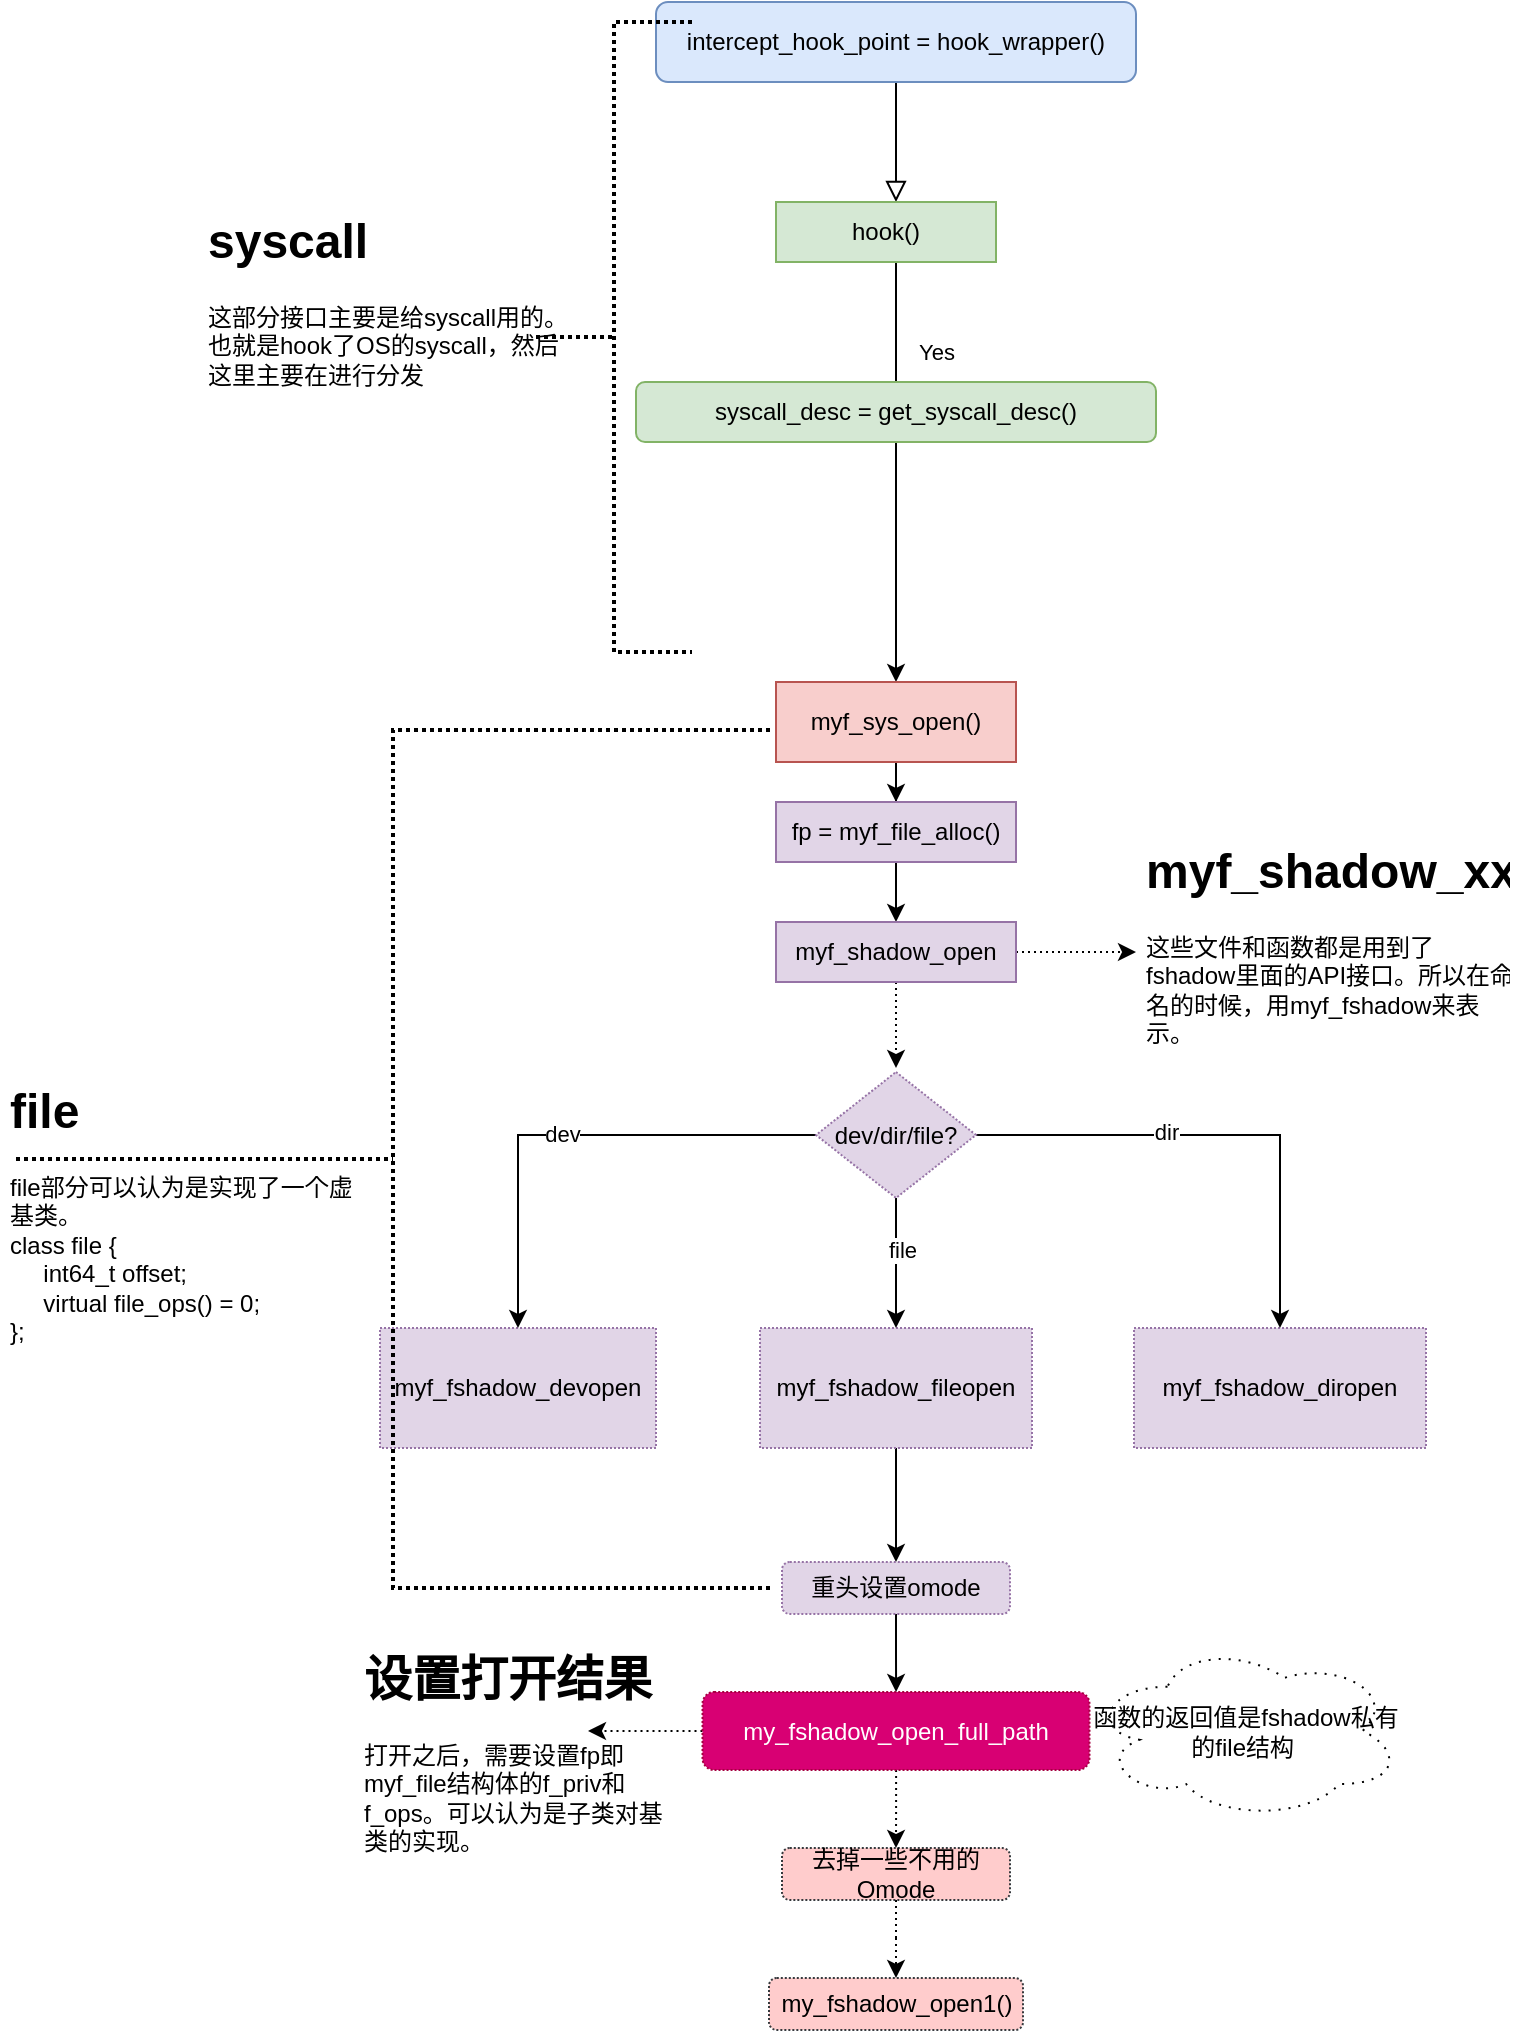 <mxfile version="15.8.7" type="github">
  <diagram id="C5RBs43oDa-KdzZeNtuy" name="Page-1">
    <mxGraphModel dx="974" dy="542" grid="1" gridSize="13" guides="1" tooltips="1" connect="1" arrows="1" fold="1" page="1" pageScale="1" pageWidth="3300" pageHeight="4681" math="0" shadow="0">
      <root>
        <mxCell id="WIyWlLk6GJQsqaUBKTNV-0" />
        <mxCell id="WIyWlLk6GJQsqaUBKTNV-1" parent="WIyWlLk6GJQsqaUBKTNV-0" />
        <mxCell id="WIyWlLk6GJQsqaUBKTNV-2" value="" style="rounded=0;html=1;jettySize=auto;orthogonalLoop=1;fontSize=11;endArrow=block;endFill=0;endSize=8;strokeWidth=1;shadow=0;labelBackgroundColor=none;edgeStyle=orthogonalEdgeStyle;" parent="WIyWlLk6GJQsqaUBKTNV-1" source="WIyWlLk6GJQsqaUBKTNV-3" edge="1">
          <mxGeometry relative="1" as="geometry">
            <mxPoint x="1467" y="152" as="targetPoint" />
          </mxGeometry>
        </mxCell>
        <mxCell id="WIyWlLk6GJQsqaUBKTNV-3" value="intercept_hook_point =&amp;nbsp;hook_wrapper()" style="rounded=1;whiteSpace=wrap;html=1;fontSize=12;glass=0;strokeWidth=1;shadow=0;fillColor=#dae8fc;strokeColor=#6c8ebf;" parent="WIyWlLk6GJQsqaUBKTNV-1" vertex="1">
          <mxGeometry x="1347" y="52" width="240" height="40" as="geometry" />
        </mxCell>
        <mxCell id="WIyWlLk6GJQsqaUBKTNV-4" value="Yes" style="rounded=0;html=1;jettySize=auto;orthogonalLoop=1;fontSize=11;endArrow=block;endFill=0;endSize=8;strokeWidth=1;shadow=0;labelBackgroundColor=none;edgeStyle=orthogonalEdgeStyle;" parent="WIyWlLk6GJQsqaUBKTNV-1" edge="1">
          <mxGeometry y="20" relative="1" as="geometry">
            <mxPoint as="offset" />
            <mxPoint x="1467" y="182" as="sourcePoint" />
            <mxPoint x="1467" y="272" as="targetPoint" />
          </mxGeometry>
        </mxCell>
        <mxCell id="S21cvZebMdiASYtHkf3q-1" style="edgeStyle=orthogonalEdgeStyle;rounded=0;orthogonalLoop=1;jettySize=auto;html=1;" edge="1" parent="WIyWlLk6GJQsqaUBKTNV-1" source="S21cvZebMdiASYtHkf3q-0">
          <mxGeometry relative="1" as="geometry">
            <mxPoint x="1467" y="392" as="targetPoint" />
          </mxGeometry>
        </mxCell>
        <mxCell id="S21cvZebMdiASYtHkf3q-0" value="syscall_desc = get_syscall_desc()" style="rounded=1;whiteSpace=wrap;html=1;fillColor=#d5e8d4;strokeColor=#82b366;" vertex="1" parent="WIyWlLk6GJQsqaUBKTNV-1">
          <mxGeometry x="1337" y="242" width="260" height="30" as="geometry" />
        </mxCell>
        <mxCell id="S21cvZebMdiASYtHkf3q-3" style="edgeStyle=orthogonalEdgeStyle;rounded=0;orthogonalLoop=1;jettySize=auto;html=1;" edge="1" parent="WIyWlLk6GJQsqaUBKTNV-1" source="S21cvZebMdiASYtHkf3q-2" target="S21cvZebMdiASYtHkf3q-4">
          <mxGeometry relative="1" as="geometry">
            <mxPoint x="1467" y="482" as="targetPoint" />
          </mxGeometry>
        </mxCell>
        <mxCell id="S21cvZebMdiASYtHkf3q-2" value="myf_sys_open()" style="rounded=0;whiteSpace=wrap;html=1;fillColor=#f8cecc;strokeColor=#b85450;" vertex="1" parent="WIyWlLk6GJQsqaUBKTNV-1">
          <mxGeometry x="1407" y="392" width="120" height="40" as="geometry" />
        </mxCell>
        <mxCell id="S21cvZebMdiASYtHkf3q-5" style="edgeStyle=orthogonalEdgeStyle;rounded=0;orthogonalLoop=1;jettySize=auto;html=1;" edge="1" parent="WIyWlLk6GJQsqaUBKTNV-1" source="S21cvZebMdiASYtHkf3q-4">
          <mxGeometry relative="1" as="geometry">
            <mxPoint x="1467" y="512" as="targetPoint" />
          </mxGeometry>
        </mxCell>
        <mxCell id="S21cvZebMdiASYtHkf3q-4" value="fp = myf_file_alloc()" style="rounded=0;whiteSpace=wrap;html=1;fillColor=#e1d5e7;strokeColor=#9673a6;" vertex="1" parent="WIyWlLk6GJQsqaUBKTNV-1">
          <mxGeometry x="1407" y="452" width="120" height="30" as="geometry" />
        </mxCell>
        <mxCell id="S21cvZebMdiASYtHkf3q-6" value="hook()" style="rounded=0;whiteSpace=wrap;html=1;fillColor=#d5e8d4;strokeColor=#82b366;" vertex="1" parent="WIyWlLk6GJQsqaUBKTNV-1">
          <mxGeometry x="1407" y="152" width="110" height="30" as="geometry" />
        </mxCell>
        <mxCell id="S21cvZebMdiASYtHkf3q-8" style="edgeStyle=orthogonalEdgeStyle;rounded=0;orthogonalLoop=1;jettySize=auto;html=1;dashed=1;dashPattern=1 2;" edge="1" parent="WIyWlLk6GJQsqaUBKTNV-1" source="S21cvZebMdiASYtHkf3q-7">
          <mxGeometry relative="1" as="geometry">
            <mxPoint x="1587" y="527" as="targetPoint" />
          </mxGeometry>
        </mxCell>
        <mxCell id="S21cvZebMdiASYtHkf3q-13" style="edgeStyle=orthogonalEdgeStyle;rounded=0;orthogonalLoop=1;jettySize=auto;html=1;dashed=1;dashPattern=1 2;" edge="1" parent="WIyWlLk6GJQsqaUBKTNV-1" source="S21cvZebMdiASYtHkf3q-7">
          <mxGeometry relative="1" as="geometry">
            <mxPoint x="1467" y="585" as="targetPoint" />
            <Array as="points">
              <mxPoint x="1467" y="585" />
              <mxPoint x="1467" y="585" />
            </Array>
          </mxGeometry>
        </mxCell>
        <mxCell id="S21cvZebMdiASYtHkf3q-7" value="myf_shadow_open" style="rounded=0;whiteSpace=wrap;html=1;fillColor=#e1d5e7;strokeColor=#9673a6;" vertex="1" parent="WIyWlLk6GJQsqaUBKTNV-1">
          <mxGeometry x="1407" y="512" width="120" height="30" as="geometry" />
        </mxCell>
        <mxCell id="S21cvZebMdiASYtHkf3q-9" value="&lt;h1&gt;myf_shadow_xx&lt;/h1&gt;&lt;div&gt;这些文件和函数都是用到了fshadow里面的API接口。所以在命名的时候，用myf_fshadow来表示。&lt;/div&gt;" style="text;html=1;strokeColor=none;fillColor=none;spacing=5;spacingTop=-20;whiteSpace=wrap;overflow=hidden;rounded=0;" vertex="1" parent="WIyWlLk6GJQsqaUBKTNV-1">
          <mxGeometry x="1587" y="467" width="190" height="120" as="geometry" />
        </mxCell>
        <mxCell id="S21cvZebMdiASYtHkf3q-10" value="" style="strokeWidth=2;html=1;shape=mxgraph.flowchart.annotation_2;align=left;labelPosition=right;pointerEvents=1;dashed=1;dashPattern=1 1;" vertex="1" parent="WIyWlLk6GJQsqaUBKTNV-1">
          <mxGeometry x="1287" y="62" width="78" height="315" as="geometry" />
        </mxCell>
        <mxCell id="S21cvZebMdiASYtHkf3q-12" value="&lt;h1&gt;syscall&lt;/h1&gt;&lt;p&gt;这部分接口主要是给syscall用的。也就是hook了OS的syscall，然后这里主要在进行分发&lt;/p&gt;" style="text;html=1;strokeColor=none;fillColor=none;spacing=5;spacingTop=-20;whiteSpace=wrap;overflow=hidden;rounded=0;dashed=1;dashPattern=1 1;" vertex="1" parent="WIyWlLk6GJQsqaUBKTNV-1">
          <mxGeometry x="1118" y="152" width="190" height="120" as="geometry" />
        </mxCell>
        <mxCell id="S21cvZebMdiASYtHkf3q-16" value="myf_fshadow_devopen" style="whiteSpace=wrap;html=1;align=center;verticalAlign=middle;treeFolding=1;treeMoving=1;dashed=1;dashPattern=1 1;fillColor=#e1d5e7;strokeColor=#9673a6;" vertex="1" parent="WIyWlLk6GJQsqaUBKTNV-1">
          <mxGeometry x="1209" y="715" width="138" height="60" as="geometry" />
        </mxCell>
        <mxCell id="S21cvZebMdiASYtHkf3q-35" style="edgeStyle=orthogonalEdgeStyle;rounded=0;orthogonalLoop=1;jettySize=auto;html=1;" edge="1" parent="WIyWlLk6GJQsqaUBKTNV-1" source="S21cvZebMdiASYtHkf3q-17">
          <mxGeometry relative="1" as="geometry">
            <mxPoint x="1467" y="832" as="targetPoint" />
          </mxGeometry>
        </mxCell>
        <mxCell id="S21cvZebMdiASYtHkf3q-17" value="myf_fshadow_fileopen" style="whiteSpace=wrap;html=1;align=center;verticalAlign=middle;treeFolding=1;treeMoving=1;dashed=1;dashPattern=1 1;fillColor=#e1d5e7;strokeColor=#9673a6;" vertex="1" parent="WIyWlLk6GJQsqaUBKTNV-1">
          <mxGeometry x="1399" y="715" width="136" height="60" as="geometry" />
        </mxCell>
        <mxCell id="S21cvZebMdiASYtHkf3q-18" value="myf_fshadow_diropen" style="whiteSpace=wrap;html=1;align=center;verticalAlign=middle;treeFolding=1;treeMoving=1;dashed=1;dashPattern=1 1;fillColor=#e1d5e7;strokeColor=#9673a6;" vertex="1" parent="WIyWlLk6GJQsqaUBKTNV-1">
          <mxGeometry x="1586" y="715" width="146" height="60" as="geometry" />
        </mxCell>
        <mxCell id="S21cvZebMdiASYtHkf3q-28" style="edgeStyle=orthogonalEdgeStyle;rounded=0;orthogonalLoop=1;jettySize=auto;html=1;" edge="1" parent="WIyWlLk6GJQsqaUBKTNV-1" source="S21cvZebMdiASYtHkf3q-25" target="S21cvZebMdiASYtHkf3q-17">
          <mxGeometry relative="1" as="geometry" />
        </mxCell>
        <mxCell id="S21cvZebMdiASYtHkf3q-34" value="file" style="edgeLabel;html=1;align=center;verticalAlign=middle;resizable=0;points=[];" vertex="1" connectable="0" parent="S21cvZebMdiASYtHkf3q-28">
          <mxGeometry x="-0.207" y="3" relative="1" as="geometry">
            <mxPoint as="offset" />
          </mxGeometry>
        </mxCell>
        <mxCell id="S21cvZebMdiASYtHkf3q-30" style="edgeStyle=orthogonalEdgeStyle;rounded=0;orthogonalLoop=1;jettySize=auto;html=1;entryX=0.5;entryY=0;entryDx=0;entryDy=0;" edge="1" parent="WIyWlLk6GJQsqaUBKTNV-1" source="S21cvZebMdiASYtHkf3q-25" target="S21cvZebMdiASYtHkf3q-18">
          <mxGeometry relative="1" as="geometry" />
        </mxCell>
        <mxCell id="S21cvZebMdiASYtHkf3q-33" value="dir" style="edgeLabel;html=1;align=center;verticalAlign=middle;resizable=0;points=[];" vertex="1" connectable="0" parent="S21cvZebMdiASYtHkf3q-30">
          <mxGeometry x="-0.235" y="3" relative="1" as="geometry">
            <mxPoint y="1" as="offset" />
          </mxGeometry>
        </mxCell>
        <mxCell id="S21cvZebMdiASYtHkf3q-31" style="edgeStyle=orthogonalEdgeStyle;rounded=0;orthogonalLoop=1;jettySize=auto;html=1;entryX=0.5;entryY=0;entryDx=0;entryDy=0;" edge="1" parent="WIyWlLk6GJQsqaUBKTNV-1" source="S21cvZebMdiASYtHkf3q-25" target="S21cvZebMdiASYtHkf3q-16">
          <mxGeometry relative="1" as="geometry" />
        </mxCell>
        <mxCell id="S21cvZebMdiASYtHkf3q-32" value="dev" style="edgeLabel;html=1;align=center;verticalAlign=middle;resizable=0;points=[];" vertex="1" connectable="0" parent="S21cvZebMdiASYtHkf3q-31">
          <mxGeometry x="0.035" y="-1" relative="1" as="geometry">
            <mxPoint as="offset" />
          </mxGeometry>
        </mxCell>
        <mxCell id="S21cvZebMdiASYtHkf3q-25" value="dev/dir/file?" style="rhombus;whiteSpace=wrap;html=1;dashed=1;dashPattern=1 1;fillColor=#e1d5e7;strokeColor=#9673a6;" vertex="1" parent="WIyWlLk6GJQsqaUBKTNV-1">
          <mxGeometry x="1427" y="587" width="80" height="63" as="geometry" />
        </mxCell>
        <mxCell id="S21cvZebMdiASYtHkf3q-37" style="edgeStyle=orthogonalEdgeStyle;rounded=0;orthogonalLoop=1;jettySize=auto;html=1;" edge="1" parent="WIyWlLk6GJQsqaUBKTNV-1" source="S21cvZebMdiASYtHkf3q-36" target="S21cvZebMdiASYtHkf3q-38">
          <mxGeometry relative="1" as="geometry">
            <mxPoint x="1464" y="897" as="targetPoint" />
          </mxGeometry>
        </mxCell>
        <mxCell id="S21cvZebMdiASYtHkf3q-36" value="重头设置omode" style="rounded=1;whiteSpace=wrap;html=1;dashed=1;dashPattern=1 1;fillColor=#e1d5e7;strokeColor=#9673a6;" vertex="1" parent="WIyWlLk6GJQsqaUBKTNV-1">
          <mxGeometry x="1410" y="832" width="114" height="26" as="geometry" />
        </mxCell>
        <mxCell id="S21cvZebMdiASYtHkf3q-41" style="edgeStyle=orthogonalEdgeStyle;rounded=0;orthogonalLoop=1;jettySize=auto;html=1;dashed=1;dashPattern=1 2;" edge="1" parent="WIyWlLk6GJQsqaUBKTNV-1" source="S21cvZebMdiASYtHkf3q-38">
          <mxGeometry relative="1" as="geometry">
            <mxPoint x="1313" y="916.5" as="targetPoint" />
          </mxGeometry>
        </mxCell>
        <mxCell id="S21cvZebMdiASYtHkf3q-43" style="edgeStyle=orthogonalEdgeStyle;rounded=0;orthogonalLoop=1;jettySize=auto;html=1;dashed=1;dashPattern=1 2;" edge="1" parent="WIyWlLk6GJQsqaUBKTNV-1" source="S21cvZebMdiASYtHkf3q-38" target="S21cvZebMdiASYtHkf3q-44">
          <mxGeometry relative="1" as="geometry">
            <mxPoint x="1467" y="975" as="targetPoint" />
          </mxGeometry>
        </mxCell>
        <mxCell id="S21cvZebMdiASYtHkf3q-38" value="my_fshadow_open_full_path" style="rounded=1;whiteSpace=wrap;html=1;dashed=1;dashPattern=1 1;fillColor=#d80073;strokeColor=#A50040;fontColor=#ffffff;" vertex="1" parent="WIyWlLk6GJQsqaUBKTNV-1">
          <mxGeometry x="1370.25" y="897" width="193.5" height="39" as="geometry" />
        </mxCell>
        <mxCell id="S21cvZebMdiASYtHkf3q-39" value="" style="strokeWidth=2;html=1;shape=mxgraph.flowchart.annotation_2;align=left;labelPosition=right;pointerEvents=1;dashed=1;dashPattern=1 1;" vertex="1" parent="WIyWlLk6GJQsqaUBKTNV-1">
          <mxGeometry x="1027" y="416" width="377" height="429" as="geometry" />
        </mxCell>
        <mxCell id="S21cvZebMdiASYtHkf3q-40" value="&lt;h1&gt;file&lt;/h1&gt;&lt;div&gt;file部分可以认为是实现了一个虚基类。&lt;/div&gt;&lt;div&gt;class file {&lt;/div&gt;&lt;div&gt;&amp;nbsp; &amp;nbsp; &amp;nbsp;int64_t offset;&lt;/div&gt;&lt;div&gt;&amp;nbsp; &amp;nbsp; &amp;nbsp;virtual file_ops() = 0;&lt;br&gt;};&lt;/div&gt;" style="text;html=1;strokeColor=none;fillColor=none;spacing=5;spacingTop=-20;whiteSpace=wrap;overflow=hidden;rounded=0;dashed=1;dashPattern=1 1;" vertex="1" parent="WIyWlLk6GJQsqaUBKTNV-1">
          <mxGeometry x="1019" y="587" width="190" height="141" as="geometry" />
        </mxCell>
        <mxCell id="S21cvZebMdiASYtHkf3q-42" value="&lt;h1&gt;设置打开结果&lt;/h1&gt;&lt;p&gt;打开之后，需要设置fp即myf_file结构体的f_priv和f_ops。可以认为是子类对基类的实现。&lt;/p&gt;" style="text;html=1;strokeColor=none;fillColor=none;spacing=5;spacingTop=-20;whiteSpace=wrap;overflow=hidden;rounded=0;dashed=1;dashPattern=1 1;" vertex="1" parent="WIyWlLk6GJQsqaUBKTNV-1">
          <mxGeometry x="1196" y="871" width="169" height="117" as="geometry" />
        </mxCell>
        <mxCell id="S21cvZebMdiASYtHkf3q-45" style="edgeStyle=orthogonalEdgeStyle;rounded=0;orthogonalLoop=1;jettySize=auto;html=1;dashed=1;dashPattern=1 2;" edge="1" parent="WIyWlLk6GJQsqaUBKTNV-1" source="S21cvZebMdiASYtHkf3q-44" target="S21cvZebMdiASYtHkf3q-46">
          <mxGeometry relative="1" as="geometry">
            <mxPoint x="1467" y="1040" as="targetPoint" />
          </mxGeometry>
        </mxCell>
        <mxCell id="S21cvZebMdiASYtHkf3q-44" value="去掉一些不用的Omode" style="rounded=1;whiteSpace=wrap;html=1;dashed=1;dashPattern=1 1;fillColor=#ffcccc;strokeColor=#36393d;" vertex="1" parent="WIyWlLk6GJQsqaUBKTNV-1">
          <mxGeometry x="1410" y="975" width="114" height="26" as="geometry" />
        </mxCell>
        <mxCell id="S21cvZebMdiASYtHkf3q-46" value="my_fshadow_open1()" style="rounded=1;whiteSpace=wrap;html=1;dashed=1;dashPattern=1 1;fillColor=#ffcccc;strokeColor=#36393d;" vertex="1" parent="WIyWlLk6GJQsqaUBKTNV-1">
          <mxGeometry x="1403.5" y="1040" width="127" height="26" as="geometry" />
        </mxCell>
        <mxCell id="S21cvZebMdiASYtHkf3q-49" value="函数的返回值是fshadow私有的file结构&amp;nbsp;" style="ellipse;shape=cloud;whiteSpace=wrap;html=1;align=center;dashed=1;dashPattern=1 4;" vertex="1" parent="WIyWlLk6GJQsqaUBKTNV-1">
          <mxGeometry x="1563.75" y="872.25" width="156" height="88.5" as="geometry" />
        </mxCell>
      </root>
    </mxGraphModel>
  </diagram>
</mxfile>
